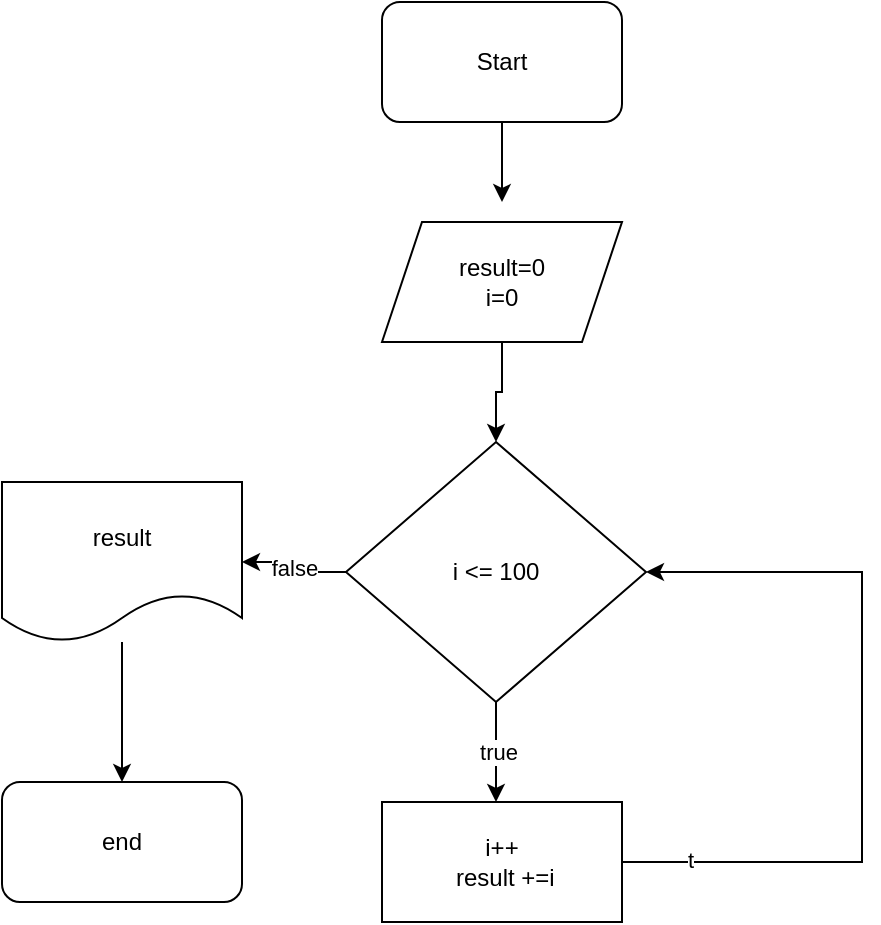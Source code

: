 <mxfile version="20.5.1" type="device"><diagram id="-SRM3k6j84CyvApN_53Q" name="Page-1"><mxGraphModel dx="1422" dy="794" grid="1" gridSize="10" guides="1" tooltips="1" connect="1" arrows="1" fold="1" page="1" pageScale="1" pageWidth="850" pageHeight="1100" math="0" shadow="0"><root><mxCell id="0"/><mxCell id="1" parent="0"/><mxCell id="lCEHyYaT5mtpKD0hk5Mr-6" style="edgeStyle=orthogonalEdgeStyle;rounded=0;orthogonalLoop=1;jettySize=auto;html=1;" edge="1" parent="1" source="lCEHyYaT5mtpKD0hk5Mr-1"><mxGeometry relative="1" as="geometry"><mxPoint x="380" y="140" as="targetPoint"/></mxGeometry></mxCell><mxCell id="lCEHyYaT5mtpKD0hk5Mr-1" value="Start" style="rounded=1;whiteSpace=wrap;html=1;" vertex="1" parent="1"><mxGeometry x="320" y="40" width="120" height="60" as="geometry"/></mxCell><mxCell id="lCEHyYaT5mtpKD0hk5Mr-9" style="edgeStyle=orthogonalEdgeStyle;rounded=0;orthogonalLoop=1;jettySize=auto;html=1;entryX=0.5;entryY=0;entryDx=0;entryDy=0;" edge="1" parent="1" source="lCEHyYaT5mtpKD0hk5Mr-7" target="lCEHyYaT5mtpKD0hk5Mr-8"><mxGeometry relative="1" as="geometry"/></mxCell><mxCell id="lCEHyYaT5mtpKD0hk5Mr-7" value="result=0&lt;br&gt;i=0" style="shape=parallelogram;perimeter=parallelogramPerimeter;whiteSpace=wrap;html=1;fixedSize=1;" vertex="1" parent="1"><mxGeometry x="320" y="150" width="120" height="60" as="geometry"/></mxCell><mxCell id="lCEHyYaT5mtpKD0hk5Mr-13" value="true" style="edgeStyle=orthogonalEdgeStyle;rounded=0;orthogonalLoop=1;jettySize=auto;html=1;exitX=0.5;exitY=1;exitDx=0;exitDy=0;" edge="1" parent="1" source="lCEHyYaT5mtpKD0hk5Mr-8"><mxGeometry relative="1" as="geometry"><mxPoint x="377" y="440" as="targetPoint"/></mxGeometry></mxCell><mxCell id="lCEHyYaT5mtpKD0hk5Mr-35" value="false" style="edgeStyle=orthogonalEdgeStyle;rounded=0;orthogonalLoop=1;jettySize=auto;html=1;" edge="1" parent="1" source="lCEHyYaT5mtpKD0hk5Mr-8"><mxGeometry relative="1" as="geometry"><mxPoint x="250" y="320" as="targetPoint"/><Array as="points"><mxPoint x="276" y="325"/><mxPoint x="276" y="320"/></Array></mxGeometry></mxCell><mxCell id="lCEHyYaT5mtpKD0hk5Mr-8" value="i &amp;lt;= 100" style="rhombus;whiteSpace=wrap;html=1;" vertex="1" parent="1"><mxGeometry x="302" y="260" width="150" height="130" as="geometry"/></mxCell><mxCell id="lCEHyYaT5mtpKD0hk5Mr-32" style="edgeStyle=orthogonalEdgeStyle;rounded=0;orthogonalLoop=1;jettySize=auto;html=1;entryX=1;entryY=0.5;entryDx=0;entryDy=0;" edge="1" parent="1" source="lCEHyYaT5mtpKD0hk5Mr-16" target="lCEHyYaT5mtpKD0hk5Mr-8"><mxGeometry relative="1" as="geometry"><Array as="points"><mxPoint x="560" y="470"/><mxPoint x="560" y="325"/></Array></mxGeometry></mxCell><mxCell id="lCEHyYaT5mtpKD0hk5Mr-33" value="t" style="edgeLabel;html=1;align=center;verticalAlign=middle;resizable=0;points=[];" vertex="1" connectable="0" parent="lCEHyYaT5mtpKD0hk5Mr-32"><mxGeometry x="-0.818" y="1" relative="1" as="geometry"><mxPoint as="offset"/></mxGeometry></mxCell><mxCell id="lCEHyYaT5mtpKD0hk5Mr-16" value="i++&lt;br&gt;&amp;nbsp;result +=i" style="rounded=0;whiteSpace=wrap;html=1;" vertex="1" parent="1"><mxGeometry x="320" y="440" width="120" height="60" as="geometry"/></mxCell><mxCell id="lCEHyYaT5mtpKD0hk5Mr-38" style="edgeStyle=orthogonalEdgeStyle;rounded=0;orthogonalLoop=1;jettySize=auto;html=1;" edge="1" parent="1" source="lCEHyYaT5mtpKD0hk5Mr-36"><mxGeometry relative="1" as="geometry"><mxPoint x="190" y="430" as="targetPoint"/></mxGeometry></mxCell><mxCell id="lCEHyYaT5mtpKD0hk5Mr-36" value="result" style="shape=document;whiteSpace=wrap;html=1;boundedLbl=1;" vertex="1" parent="1"><mxGeometry x="130" y="280" width="120" height="80" as="geometry"/></mxCell><mxCell id="lCEHyYaT5mtpKD0hk5Mr-39" value="end" style="rounded=1;whiteSpace=wrap;html=1;" vertex="1" parent="1"><mxGeometry x="130" y="430" width="120" height="60" as="geometry"/></mxCell></root></mxGraphModel></diagram></mxfile>